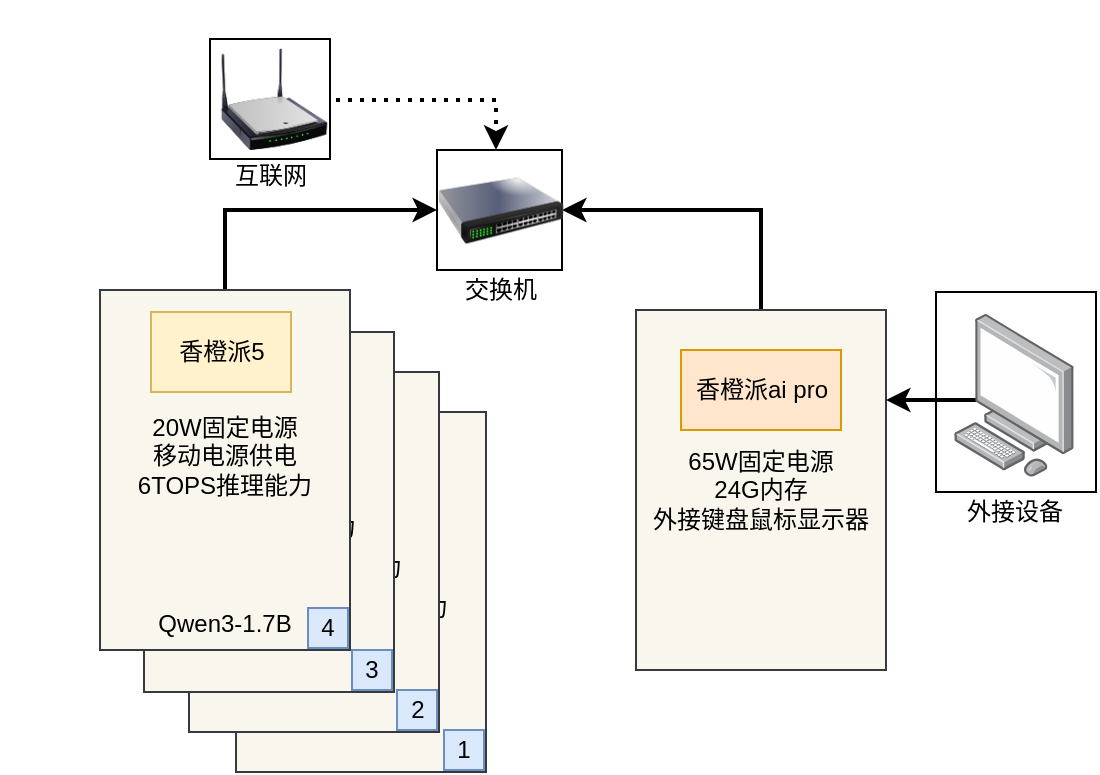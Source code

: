 <mxfile version="28.0.4">
  <diagram name="第 1 页" id="Zs4RSEsippY4Q-daVaDR">
    <mxGraphModel dx="1073" dy="621" grid="1" gridSize="10" guides="1" tooltips="1" connect="1" arrows="1" fold="1" page="1" pageScale="1" pageWidth="827" pageHeight="1169" math="0" shadow="0">
      <root>
        <mxCell id="0" />
        <mxCell id="1" parent="0" />
        <mxCell id="MkoVejmkBs83C9UF1eeo-88" value="" style="rounded=0;whiteSpace=wrap;html=1;" vertex="1" parent="1">
          <mxGeometry x="580" y="150" width="80" height="100" as="geometry" />
        </mxCell>
        <mxCell id="MkoVejmkBs83C9UF1eeo-84" value="" style="rounded=0;whiteSpace=wrap;html=1;" vertex="1" parent="1">
          <mxGeometry x="217" y="23.5" width="60" height="60" as="geometry" />
        </mxCell>
        <mxCell id="MkoVejmkBs83C9UF1eeo-54" value="" style="rounded=0;whiteSpace=wrap;html=1;" vertex="1" parent="1">
          <mxGeometry x="330.5" y="79" width="62.5" height="60" as="geometry" />
        </mxCell>
        <mxCell id="MkoVejmkBs83C9UF1eeo-59" style="edgeStyle=orthogonalEdgeStyle;rounded=0;orthogonalLoop=1;jettySize=auto;html=1;exitX=0.5;exitY=0;exitDx=0;exitDy=0;entryX=1;entryY=0.5;entryDx=0;entryDy=0;strokeWidth=2;" edge="1" parent="1" source="MkoVejmkBs83C9UF1eeo-4" target="MkoVejmkBs83C9UF1eeo-54">
          <mxGeometry relative="1" as="geometry" />
        </mxCell>
        <mxCell id="MkoVejmkBs83C9UF1eeo-4" value="&lt;div&gt;65W固定电源&lt;/div&gt;&lt;div&gt;24G内存&lt;/div&gt;&lt;div&gt;外接键盘鼠标显示器&lt;/div&gt;" style="rounded=0;whiteSpace=wrap;html=1;fillColor=#f9f7ed;strokeColor=#36393d;" vertex="1" parent="1">
          <mxGeometry x="430" y="159" width="125" height="180" as="geometry" />
        </mxCell>
        <mxCell id="MkoVejmkBs83C9UF1eeo-3" value="&lt;div&gt;20W固定电源&lt;/div&gt;&lt;div&gt;移动电源供电&lt;/div&gt;&lt;div&gt;6TOPS推理能力&lt;/div&gt;&lt;div&gt;&lt;br&gt;&lt;/div&gt;" style="rounded=0;whiteSpace=wrap;html=1;fillColor=#f9f7ed;strokeColor=#36393d;movable=1;resizable=1;rotatable=1;deletable=1;editable=1;locked=0;connectable=1;" vertex="1" parent="1">
          <mxGeometry x="230" y="210" width="125" height="180" as="geometry" />
        </mxCell>
        <mxCell id="MkoVejmkBs83C9UF1eeo-1" value="香橙派5" style="rounded=0;whiteSpace=wrap;html=1;fillColor=#fff2cc;strokeColor=#d6b656;movable=0;resizable=0;rotatable=0;deletable=0;editable=0;locked=1;connectable=0;" vertex="1" parent="1">
          <mxGeometry x="257.5" y="230" width="70" height="40" as="geometry" />
        </mxCell>
        <mxCell id="MkoVejmkBs83C9UF1eeo-2" value="香橙派ai pro" style="rounded=0;whiteSpace=wrap;html=1;fillColor=#ffe6cc;strokeColor=#d79b00;" vertex="1" parent="1">
          <mxGeometry x="452.5" y="179" width="80" height="40" as="geometry" />
        </mxCell>
        <mxCell id="MkoVejmkBs83C9UF1eeo-17" value="" style="shape=image;html=1;verticalAlign=top;verticalLabelPosition=bottom;labelBackgroundColor=#ffffff;imageAspect=0;aspect=fixed;image=https://icons.diagrams.net/icon-cache1/Unicons_Line_vol_5-2967/robot-789.svg;movable=0;resizable=0;rotatable=0;deletable=0;editable=0;locked=1;connectable=0;" vertex="1" parent="1">
          <mxGeometry x="267.5" y="320" width="50" height="50" as="geometry" />
        </mxCell>
        <mxCell id="MkoVejmkBs83C9UF1eeo-28" value="&lt;div&gt;20W固定电源&lt;/div&gt;&lt;div&gt;移动电源供电&lt;/div&gt;&lt;div&gt;6TOPS推理能力&lt;/div&gt;&lt;div&gt;&lt;br&gt;&lt;/div&gt;" style="rounded=0;whiteSpace=wrap;html=1;fillColor=#f9f7ed;strokeColor=#36393d;movable=1;resizable=1;rotatable=1;deletable=1;editable=1;locked=0;connectable=1;" vertex="1" parent="1">
          <mxGeometry x="206.5" y="190" width="125" height="180" as="geometry" />
        </mxCell>
        <mxCell id="MkoVejmkBs83C9UF1eeo-29" value="香橙派5" style="rounded=0;whiteSpace=wrap;html=1;fillColor=#fff2cc;strokeColor=#d6b656;movable=1;resizable=1;rotatable=1;deletable=1;editable=1;locked=0;connectable=1;" vertex="1" parent="1">
          <mxGeometry x="230" y="210" width="70" height="40" as="geometry" />
        </mxCell>
        <mxCell id="MkoVejmkBs83C9UF1eeo-30" value="" style="shape=image;html=1;verticalAlign=top;verticalLabelPosition=bottom;labelBackgroundColor=#ffffff;imageAspect=0;aspect=fixed;image=https://icons.diagrams.net/icon-cache1/Unicons_Line_vol_5-2967/robot-789.svg;movable=1;resizable=1;rotatable=1;deletable=1;editable=1;locked=0;connectable=1;" vertex="1" parent="1">
          <mxGeometry x="240" y="300" width="50" height="50" as="geometry" />
        </mxCell>
        <mxCell id="MkoVejmkBs83C9UF1eeo-36" value="&lt;div&gt;20W固定电源&lt;/div&gt;&lt;div&gt;移动电源供电&lt;/div&gt;&lt;div&gt;6TOPS推理能力&lt;/div&gt;&lt;div&gt;&lt;br&gt;&lt;/div&gt;" style="rounded=0;whiteSpace=wrap;html=1;fillColor=#f9f7ed;strokeColor=#36393d;movable=1;resizable=1;rotatable=1;deletable=1;editable=1;locked=0;connectable=1;" vertex="1" parent="1">
          <mxGeometry x="184" y="170" width="125" height="180" as="geometry" />
        </mxCell>
        <mxCell id="MkoVejmkBs83C9UF1eeo-37" value="香橙派5" style="rounded=0;whiteSpace=wrap;html=1;fillColor=#fff2cc;strokeColor=#d6b656;movable=1;resizable=1;rotatable=1;deletable=1;editable=1;locked=0;connectable=1;" vertex="1" parent="1">
          <mxGeometry x="202.5" y="190" width="70" height="40" as="geometry" />
        </mxCell>
        <mxCell id="MkoVejmkBs83C9UF1eeo-38" value="" style="shape=image;html=1;verticalAlign=top;verticalLabelPosition=bottom;labelBackgroundColor=#ffffff;imageAspect=0;aspect=fixed;image=https://icons.diagrams.net/icon-cache1/Unicons_Line_vol_5-2967/robot-789.svg;movable=1;resizable=1;rotatable=1;deletable=1;editable=1;locked=0;connectable=1;" vertex="1" parent="1">
          <mxGeometry x="212.5" y="280" width="50" height="50" as="geometry" />
        </mxCell>
        <mxCell id="MkoVejmkBs83C9UF1eeo-58" style="edgeStyle=orthogonalEdgeStyle;rounded=0;orthogonalLoop=1;jettySize=auto;html=1;exitX=0.5;exitY=0;exitDx=0;exitDy=0;entryX=0;entryY=0.5;entryDx=0;entryDy=0;strokeWidth=2;" edge="1" parent="1" source="MkoVejmkBs83C9UF1eeo-39" target="MkoVejmkBs83C9UF1eeo-54">
          <mxGeometry relative="1" as="geometry" />
        </mxCell>
        <mxCell id="MkoVejmkBs83C9UF1eeo-39" value="&lt;div&gt;20W固定电源&lt;/div&gt;&lt;div&gt;移动电源供电&lt;/div&gt;&lt;div&gt;6TOPS推理能力&lt;/div&gt;&lt;div&gt;&lt;br&gt;&lt;/div&gt;" style="rounded=0;whiteSpace=wrap;html=1;movable=1;resizable=1;rotatable=1;deletable=1;editable=1;locked=0;connectable=1;fillColor=#f9f7ed;strokeColor=#36393d;" vertex="1" parent="1">
          <mxGeometry x="162" y="149" width="125" height="180" as="geometry" />
        </mxCell>
        <mxCell id="MkoVejmkBs83C9UF1eeo-40" value="香橙派5" style="rounded=0;whiteSpace=wrap;html=1;fillColor=#fff2cc;strokeColor=#d6b656;movable=1;resizable=1;rotatable=1;deletable=1;editable=1;locked=0;connectable=1;" vertex="1" parent="1">
          <mxGeometry x="187.5" y="160" width="70" height="40" as="geometry" />
        </mxCell>
        <mxCell id="MkoVejmkBs83C9UF1eeo-41" value="" style="shape=image;html=1;verticalAlign=top;verticalLabelPosition=bottom;labelBackgroundColor=#ffffff;imageAspect=0;aspect=fixed;image=https://icons.diagrams.net/icon-cache1/Unicons_Line_vol_5-2967/robot-789.svg;movable=1;resizable=1;rotatable=1;deletable=1;editable=1;locked=0;connectable=1;imageBorder=none;" vertex="1" parent="1">
          <mxGeometry x="197.5" y="259" width="51" height="51" as="geometry" />
        </mxCell>
        <mxCell id="MkoVejmkBs83C9UF1eeo-42" value="1" style="rounded=0;whiteSpace=wrap;html=1;fillColor=#dae8fc;strokeColor=#6c8ebf;" vertex="1" parent="1">
          <mxGeometry x="334" y="369" width="20" height="20" as="geometry" />
        </mxCell>
        <mxCell id="MkoVejmkBs83C9UF1eeo-45" value="2" style="rounded=0;whiteSpace=wrap;html=1;fillColor=#dae8fc;strokeColor=#6c8ebf;" vertex="1" parent="1">
          <mxGeometry x="310.5" y="349" width="20" height="20" as="geometry" />
        </mxCell>
        <mxCell id="MkoVejmkBs83C9UF1eeo-46" value="3" style="rounded=0;whiteSpace=wrap;html=1;fillColor=#dae8fc;strokeColor=#6c8ebf;" vertex="1" parent="1">
          <mxGeometry x="288" y="329" width="20" height="20" as="geometry" />
        </mxCell>
        <mxCell id="MkoVejmkBs83C9UF1eeo-48" value="4" style="rounded=0;whiteSpace=wrap;html=1;fillColor=#dae8fc;strokeColor=#6c8ebf;" vertex="1" parent="1">
          <mxGeometry x="266" y="308" width="20" height="20" as="geometry" />
        </mxCell>
        <mxCell id="MkoVejmkBs83C9UF1eeo-63" style="edgeStyle=orthogonalEdgeStyle;rounded=0;orthogonalLoop=1;jettySize=auto;html=1;strokeWidth=2;entryX=0.485;entryY=-0.002;entryDx=0;entryDy=0;dashed=1;dashPattern=1 2;entryPerimeter=0;" edge="1" parent="1" target="MkoVejmkBs83C9UF1eeo-54">
          <mxGeometry relative="1" as="geometry">
            <mxPoint x="280" y="54" as="sourcePoint" />
            <Array as="points">
              <mxPoint x="360" y="54" />
              <mxPoint x="360" y="79" />
            </Array>
          </mxGeometry>
        </mxCell>
        <mxCell id="MkoVejmkBs83C9UF1eeo-62" style="edgeStyle=orthogonalEdgeStyle;rounded=0;orthogonalLoop=1;jettySize=auto;html=1;entryX=0.979;entryY=0.504;entryDx=0;entryDy=0;entryPerimeter=0;strokeColor=none;shape=flexArrow;" edge="1" parent="1" source="MkoVejmkBs83C9UF1eeo-82">
          <mxGeometry relative="1" as="geometry">
            <mxPoint x="382" y="20" as="sourcePoint" />
            <mxPoint x="112.279" y="61.67" as="targetPoint" />
            <Array as="points" />
          </mxGeometry>
        </mxCell>
        <mxCell id="MkoVejmkBs83C9UF1eeo-69" value="Qwen3-1.7B" style="text;html=1;align=center;verticalAlign=middle;resizable=0;points=[];autosize=1;strokeColor=none;fillColor=none;" vertex="1" parent="1">
          <mxGeometry x="178.5" y="301" width="90" height="30" as="geometry" />
        </mxCell>
        <mxCell id="MkoVejmkBs83C9UF1eeo-70" value="交换机" style="text;html=1;align=center;verticalAlign=middle;resizable=0;points=[];autosize=1;strokeColor=none;fillColor=none;" vertex="1" parent="1">
          <mxGeometry x="331.75" y="134" width="60" height="30" as="geometry" />
        </mxCell>
        <mxCell id="MkoVejmkBs83C9UF1eeo-71" value="互联网" style="text;html=1;align=center;verticalAlign=middle;resizable=0;points=[];autosize=1;strokeColor=none;fillColor=none;" vertex="1" parent="1">
          <mxGeometry x="217" y="77" width="60" height="30" as="geometry" />
        </mxCell>
        <mxCell id="MkoVejmkBs83C9UF1eeo-77" value="" style="image;html=1;image=img/lib/clip_art/networking/Switch_128x128.png" vertex="1" parent="1">
          <mxGeometry x="331" y="81" width="62.75" height="57" as="geometry" />
        </mxCell>
        <mxCell id="MkoVejmkBs83C9UF1eeo-81" style="edgeStyle=orthogonalEdgeStyle;rounded=0;orthogonalLoop=1;jettySize=auto;html=1;entryX=1;entryY=0.25;entryDx=0;entryDy=0;strokeWidth=2;" edge="1" parent="1" target="MkoVejmkBs83C9UF1eeo-4">
          <mxGeometry relative="1" as="geometry">
            <mxPoint x="600" y="204" as="sourcePoint" />
            <Array as="points">
              <mxPoint x="580" y="204" />
              <mxPoint x="580" y="204" />
            </Array>
          </mxGeometry>
        </mxCell>
        <mxCell id="MkoVejmkBs83C9UF1eeo-80" value="" style="image;points=[];aspect=fixed;html=1;align=center;shadow=0;dashed=0;image=img/lib/allied_telesis/computer_and_terminals/Personal_Computer.svg;imageBorder=none;" vertex="1" parent="1">
          <mxGeometry x="589" y="161" width="60" height="81.32" as="geometry" />
        </mxCell>
        <mxCell id="MkoVejmkBs83C9UF1eeo-83" value="" style="edgeStyle=orthogonalEdgeStyle;rounded=0;orthogonalLoop=1;jettySize=auto;html=1;entryX=0.979;entryY=0.504;entryDx=0;entryDy=0;entryPerimeter=0;strokeColor=none;shape=flexArrow;" edge="1" parent="1" target="MkoVejmkBs83C9UF1eeo-82">
          <mxGeometry relative="1" as="geometry">
            <mxPoint x="382" y="20" as="sourcePoint" />
            <mxPoint x="112.279" y="61.67" as="targetPoint" />
            <Array as="points">
              <mxPoint x="382" y="9" />
              <mxPoint x="170" y="9" />
              <mxPoint x="170" y="62" />
            </Array>
          </mxGeometry>
        </mxCell>
        <mxCell id="MkoVejmkBs83C9UF1eeo-82" value="" style="image;html=1;image=img/lib/clip_art/networking/Wireless_Router_N_128x128.png;imageBorder=none;" vertex="1" parent="1">
          <mxGeometry x="221.75" y="28" width="54.5" height="51" as="geometry" />
        </mxCell>
        <mxCell id="MkoVejmkBs83C9UF1eeo-89" value="外接设备" style="text;html=1;align=center;verticalAlign=middle;resizable=0;points=[];autosize=1;strokeColor=none;fillColor=none;" vertex="1" parent="1">
          <mxGeometry x="584" y="245" width="70" height="30" as="geometry" />
        </mxCell>
      </root>
    </mxGraphModel>
  </diagram>
</mxfile>
